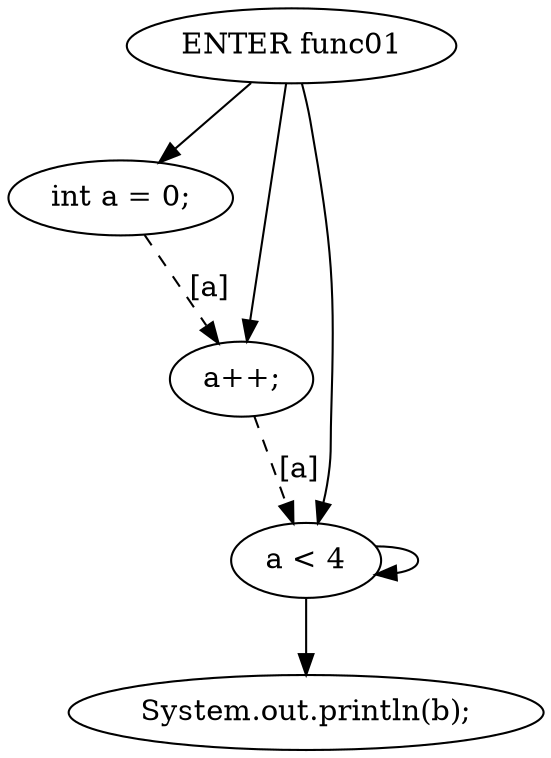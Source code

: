 digraph G {
  0 [ label="ENTER func01" ];
  2 [ label="int a = 0;" ];
  3 [ label="a++;" ];
  4 [ label="a < 4" ];
  5 [ label="System.out.println(b);" ];
  2 -> 3 [ style="dashed" label="[a]" ];
  3 -> 4 [ style="dashed" label="[a]" ];
  0 -> 2 [ ];
  0 -> 3 [ ];
  0 -> 4 [ ];
  4 -> 5 [ ];
  4 -> 4 [ ];
}
